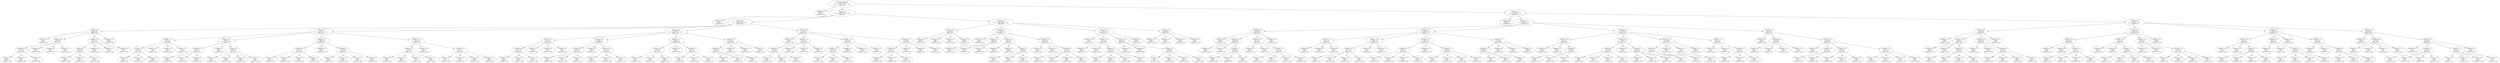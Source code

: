 digraph voting {
decisionDecisionNode501ba94d[label="Attribute: null=Infinity
Count: 1555
0.0:1084   3.0:59   2.0:65   1.0:347   
Expand On: 5"];decisionDecisionNode501ba94d -> decisionDecisionNode48082751;
decisionDecisionNode48082751[label="Attribute: 5=0.0
Count: 511
0.0:511   
Expand On: null"];decisionDecisionNode501ba94d -> decisionDecisionNodef4d5bc9;
decisionDecisionNodef4d5bc9[label="Attribute: 5=2.0
Count: 530
0.0:258   3.0:59   2.0:27   1.0:186   
Expand On: 3"];decisionDecisionNodef4d5bc9 -> decisionDecisionNode1fc4f0f8;
decisionDecisionNode1fc4f0f8[label="Attribute: 3=0.0
Count: 177
0.0:177   
Expand On: null"];decisionDecisionNodef4d5bc9 -> decisionDecisionNode3aa83a13;
decisionDecisionNode3aa83a13[label="Attribute: 3=2.0
Count: 181
0.0:47   3.0:33   2.0:10   1.0:91   
Expand On: 0"];decisionDecisionNode3aa83a13 -> decisionDecisionNode7a7cd37a;
decisionDecisionNode7a7cd37a[label="Attribute: 0=0.0
Count: 46
0.0:25   1.0:21   
Expand On: 1"];decisionDecisionNode7a7cd37a -> decisionDecisionNode19202d69;
decisionDecisionNode19202d69[label="Attribute: 1=0.0
Count: 12
0.0:12   
Expand On: null"];decisionDecisionNode7a7cd37a -> decisionDecisionNodef855562;
decisionDecisionNodef855562[label="Attribute: 1=3.0
Count: 12
0.0:1   1.0:11   
Expand On: 2"];decisionDecisionNodef855562 -> decisionDecisionNode7aa89ce3;
decisionDecisionNode7aa89ce3[label="Attribute: 2=0.0
Count: 3
0.0:1   1.0:2   
Expand On: 4"];decisionDecisionNode7aa89ce3 -> decisionDecisionNode53d439fe;
decisionDecisionNode53d439fe[label="Attribute: 4=0.0
Count: 1
0.0:1   
Expand On: null"];decisionDecisionNode7aa89ce3 -> decisionDecisionNode122b7db1;
decisionDecisionNode122b7db1[label="Attribute: 4=2.0
Count: 1
1.0:1   
Expand On: null"];decisionDecisionNode7aa89ce3 -> decisionDecisionNode6548f8c8;
decisionDecisionNode6548f8c8[label="Attribute: 4=1.0
Count: 1
1.0:1   
Expand On: null"];decisionDecisionNodef855562 -> decisionDecisionNode19c5466b;
decisionDecisionNode19c5466b[label="Attribute: 2=3.0
Count: 3
1.0:3   
Expand On: null"];decisionDecisionNodef855562 -> decisionDecisionNode66922804;
decisionDecisionNode66922804[label="Attribute: 2=2.0
Count: 3
1.0:3   
Expand On: null"];decisionDecisionNodef855562 -> decisionDecisionNode5815338;
decisionDecisionNode5815338[label="Attribute: 2=1.0
Count: 3
1.0:3   
Expand On: null"];decisionDecisionNode7a7cd37a -> decisionDecisionNode6d7e845a;
decisionDecisionNode6d7e845a[label="Attribute: 1=2.0
Count: 11
0.0:1   1.0:10   
Expand On: 2"];decisionDecisionNode6d7e845a -> decisionDecisionNoded2368df;
decisionDecisionNoded2368df[label="Attribute: 2=0.0
Count: 3
0.0:1   1.0:2   
Expand On: 4"];decisionDecisionNoded2368df -> decisionDecisionNodefba0f36;
decisionDecisionNodefba0f36[label="Attribute: 4=0.0
Count: 1
0.0:1   
Expand On: null"];decisionDecisionNoded2368df -> decisionDecisionNode3caa4b;
decisionDecisionNode3caa4b[label="Attribute: 4=2.0
Count: 1
1.0:1   
Expand On: null"];decisionDecisionNoded2368df -> decisionDecisionNodeed0220c;
decisionDecisionNodeed0220c[label="Attribute: 4=1.0
Count: 1
1.0:1   
Expand On: null"];decisionDecisionNode6d7e845a -> decisionDecisionNode26b496d;
decisionDecisionNode26b496d[label="Attribute: 2=3.0
Count: 3
1.0:3   
Expand On: null"];decisionDecisionNode6d7e845a -> decisionDecisionNode51a19458;
decisionDecisionNode51a19458[label="Attribute: 2=2.0
Count: 3
1.0:3   
Expand On: null"];decisionDecisionNode6d7e845a -> decisionDecisionNode47124746;
decisionDecisionNode47124746[label="Attribute: 2=1.0
Count: 2
1.0:2   
Expand On: null"];decisionDecisionNode7a7cd37a -> decisionDecisionNode105691e;
decisionDecisionNode105691e[label="Attribute: 1=1.0
Count: 11
0.0:11   
Expand On: null"];decisionDecisionNode3aa83a13 -> decisionDecisionNodea383118;
decisionDecisionNodea383118[label="Attribute: 0=3.0
Count: 47
0.0:4   3.0:21   2.0:7   1.0:15   
Expand On: 1"];decisionDecisionNodea383118 -> decisionDecisionNode6f1f23e5;
decisionDecisionNode6f1f23e5[label="Attribute: 1=0.0
Count: 12
0.0:1   1.0:11   
Expand On: 2"];decisionDecisionNode6f1f23e5 -> decisionDecisionNode656dc861;
decisionDecisionNode656dc861[label="Attribute: 2=0.0
Count: 3
0.0:1   1.0:2   
Expand On: 4"];decisionDecisionNode656dc861 -> decisionDecisionNodea7e8c4d;
decisionDecisionNodea7e8c4d[label="Attribute: 4=0.0
Count: 1
0.0:1   
Expand On: null"];decisionDecisionNode656dc861 -> decisionDecisionNode7a2d189c;
decisionDecisionNode7a2d189c[label="Attribute: 4=2.0
Count: 1
1.0:1   
Expand On: null"];decisionDecisionNode656dc861 -> decisionDecisionNode26aae86e;
decisionDecisionNode26aae86e[label="Attribute: 4=1.0
Count: 1
1.0:1   
Expand On: null"];decisionDecisionNode6f1f23e5 -> decisionDecisionNode1e81a197;
decisionDecisionNode1e81a197[label="Attribute: 2=3.0
Count: 3
1.0:3   
Expand On: null"];decisionDecisionNode6f1f23e5 -> decisionDecisionNode5097d026;
decisionDecisionNode5097d026[label="Attribute: 2=2.0
Count: 3
1.0:3   
Expand On: null"];decisionDecisionNode6f1f23e5 -> decisionDecisionNode1ee29820;
decisionDecisionNode1ee29820[label="Attribute: 2=1.0
Count: 3
1.0:3   
Expand On: null"];decisionDecisionNodea383118 -> decisionDecisionNode2e716cb7;
decisionDecisionNode2e716cb7[label="Attribute: 1=3.0
Count: 11
0.0:1   3.0:7   2.0:3   
Expand On: 4"];decisionDecisionNode2e716cb7 -> decisionDecisionNode18987a33;
decisionDecisionNode18987a33[label="Attribute: 4=0.0
Count: 3
0.0:1   2.0:2   
Expand On: 2"];decisionDecisionNode18987a33 -> decisionDecisionNode427eb6e2;
decisionDecisionNode427eb6e2[label="Attribute: 2=0.0
Count: 1
0.0:1   
Expand On: null"];decisionDecisionNode18987a33 -> decisionDecisionNoded18d189;
decisionDecisionNoded18d189[label="Attribute: 2=2.0
Count: 1
2.0:1   
Expand On: null"];decisionDecisionNode18987a33 -> decisionDecisionNode58648016;
decisionDecisionNode58648016[label="Attribute: 2=1.0
Count: 1
2.0:1   
Expand On: null"];decisionDecisionNode2e716cb7 -> decisionDecisionNode2e1551b0;
decisionDecisionNode2e1551b0[label="Attribute: 4=2.0
Count: 4
3.0:4   
Expand On: null"];decisionDecisionNode2e716cb7 -> decisionDecisionNode79a61172;
decisionDecisionNode79a61172[label="Attribute: 4=1.0
Count: 4
3.0:3   2.0:1   
Expand On: 2"];decisionDecisionNode79a61172 -> decisionDecisionNode5c391c3;
decisionDecisionNode5c391c3[label="Attribute: 2=0.0
Count: 1
2.0:1   
Expand On: null"];decisionDecisionNode79a61172 -> decisionDecisionNode6a969c29;
decisionDecisionNode6a969c29[label="Attribute: 2=3.0
Count: 1
3.0:1   
Expand On: null"];decisionDecisionNode79a61172 -> decisionDecisionNode45e67e6a;
decisionDecisionNode45e67e6a[label="Attribute: 2=2.0
Count: 1
3.0:1   
Expand On: null"];decisionDecisionNode79a61172 -> decisionDecisionNode1f758500;
decisionDecisionNode1f758500[label="Attribute: 2=1.0
Count: 1
3.0:1   
Expand On: null"];decisionDecisionNodea383118 -> decisionDecisionNode5c6ed322;
decisionDecisionNode5c6ed322[label="Attribute: 1=2.0
Count: 12
0.0:1   3.0:7   2.0:4   
Expand On: 4"];decisionDecisionNode5c6ed322 -> decisionDecisionNode6fe78c96;
decisionDecisionNode6fe78c96[label="Attribute: 4=0.0
Count: 4
0.0:1   2.0:3   
Expand On: 2"];decisionDecisionNode6fe78c96 -> decisionDecisionNode4abf053f;
decisionDecisionNode4abf053f[label="Attribute: 2=0.0
Count: 1
0.0:1   
Expand On: null"];decisionDecisionNode6fe78c96 -> decisionDecisionNode42f1916f;
decisionDecisionNode42f1916f[label="Attribute: 2=3.0
Count: 1
2.0:1   
Expand On: null"];decisionDecisionNode6fe78c96 -> decisionDecisionNode18330bf;
decisionDecisionNode18330bf[label="Attribute: 2=2.0
Count: 1
2.0:1   
Expand On: null"];decisionDecisionNode6fe78c96 -> decisionDecisionNode4bf54c5f;
decisionDecisionNode4bf54c5f[label="Attribute: 2=1.0
Count: 1
2.0:1   
Expand On: null"];decisionDecisionNode5c6ed322 -> decisionDecisionNode556917ee;
decisionDecisionNode556917ee[label="Attribute: 4=2.0
Count: 4
3.0:4   
Expand On: null"];decisionDecisionNode5c6ed322 -> decisionDecisionNode66a23610;
decisionDecisionNode66a23610[label="Attribute: 4=1.0
Count: 4
3.0:3   2.0:1   
Expand On: 2"];decisionDecisionNode66a23610 -> decisionDecisionNode238b8914;
decisionDecisionNode238b8914[label="Attribute: 2=0.0
Count: 1
2.0:1   
Expand On: null"];decisionDecisionNode66a23610 -> decisionDecisionNode1dd49247;
decisionDecisionNode1dd49247[label="Attribute: 2=3.0
Count: 1
3.0:1   
Expand On: null"];decisionDecisionNode66a23610 -> decisionDecisionNode6ecf829d;
decisionDecisionNode6ecf829d[label="Attribute: 2=2.0
Count: 1
3.0:1   
Expand On: null"];decisionDecisionNode66a23610 -> decisionDecisionNode79884a40;
decisionDecisionNode79884a40[label="Attribute: 2=1.0
Count: 1
3.0:1   
Expand On: null"];decisionDecisionNodea383118 -> decisionDecisionNode62c2ee15;
decisionDecisionNode62c2ee15[label="Attribute: 1=1.0
Count: 12
0.0:1   3.0:7   1.0:4   
Expand On: 4"];decisionDecisionNode62c2ee15 -> decisionDecisionNode6b9cd75a;
decisionDecisionNode6b9cd75a[label="Attribute: 4=0.0
Count: 4
0.0:1   1.0:3   
Expand On: 2"];decisionDecisionNode6b9cd75a -> decisionDecisionNode5fe8ce8;
decisionDecisionNode5fe8ce8[label="Attribute: 2=0.0
Count: 1
0.0:1   
Expand On: null"];decisionDecisionNode6b9cd75a -> decisionDecisionNodead4d66b;
decisionDecisionNodead4d66b[label="Attribute: 2=3.0
Count: 1
1.0:1   
Expand On: null"];decisionDecisionNode6b9cd75a -> decisionDecisionNode1b49105b;
decisionDecisionNode1b49105b[label="Attribute: 2=2.0
Count: 1
1.0:1   
Expand On: null"];decisionDecisionNode6b9cd75a -> decisionDecisionNode59d0d45b;
decisionDecisionNode59d0d45b[label="Attribute: 2=1.0
Count: 1
1.0:1   
Expand On: null"];decisionDecisionNode62c2ee15 -> decisionDecisionNode1d25d06e;
decisionDecisionNode1d25d06e[label="Attribute: 4=2.0
Count: 4
3.0:4   
Expand On: null"];decisionDecisionNode62c2ee15 -> decisionDecisionNode1d96f4b5;
decisionDecisionNode1d96f4b5[label="Attribute: 4=1.0
Count: 4
3.0:3   1.0:1   
Expand On: 2"];decisionDecisionNode1d96f4b5 -> decisionDecisionNode219ba640;
decisionDecisionNode219ba640[label="Attribute: 2=0.0
Count: 1
1.0:1   
Expand On: null"];decisionDecisionNode1d96f4b5 -> decisionDecisionNode71bfc4fc;
decisionDecisionNode71bfc4fc[label="Attribute: 2=3.0
Count: 1
3.0:1   
Expand On: null"];decisionDecisionNode1d96f4b5 -> decisionDecisionNode651db6bb;
decisionDecisionNode651db6bb[label="Attribute: 2=2.0
Count: 1
3.0:1   
Expand On: null"];decisionDecisionNode1d96f4b5 -> decisionDecisionNode1c7e2da;
decisionDecisionNode1c7e2da[label="Attribute: 2=1.0
Count: 1
3.0:1   
Expand On: null"];decisionDecisionNode3aa83a13 -> decisionDecisionNode69fe571f;
decisionDecisionNode69fe571f[label="Attribute: 0=2.0
Count: 43
0.0:4   3.0:12   2.0:3   1.0:24   
Expand On: 1"];decisionDecisionNode69fe571f -> decisionDecisionNode3909ea96;
decisionDecisionNode3909ea96[label="Attribute: 1=0.0
Count: 11
0.0:1   1.0:10   
Expand On: 2"];decisionDecisionNode3909ea96 -> decisionDecisionNode3a083b1b;
decisionDecisionNode3a083b1b[label="Attribute: 2=0.0
Count: 3
0.0:1   1.0:2   
Expand On: 4"];decisionDecisionNode3a083b1b -> decisionDecisionNode72608760;
decisionDecisionNode72608760[label="Attribute: 4=0.0
Count: 1
0.0:1   
Expand On: null"];decisionDecisionNode3a083b1b -> decisionDecisionNode1f57ea4a;
decisionDecisionNode1f57ea4a[label="Attribute: 4=2.0
Count: 1
1.0:1   
Expand On: null"];decisionDecisionNode3a083b1b -> decisionDecisionNode44d6b059;
decisionDecisionNode44d6b059[label="Attribute: 4=1.0
Count: 1
1.0:1   
Expand On: null"];decisionDecisionNode3909ea96 -> decisionDecisionNode6ad3c65d;
decisionDecisionNode6ad3c65d[label="Attribute: 2=3.0
Count: 3
1.0:3   
Expand On: null"];decisionDecisionNode3909ea96 -> decisionDecisionNode75843a75;
decisionDecisionNode75843a75[label="Attribute: 2=2.0
Count: 2
1.0:2   
Expand On: null"];decisionDecisionNode3909ea96 -> decisionDecisionNode3c1a1399;
decisionDecisionNode3c1a1399[label="Attribute: 2=1.0
Count: 3
1.0:3   
Expand On: null"];decisionDecisionNode69fe571f -> decisionDecisionNode53fcc0a2;
decisionDecisionNode53fcc0a2[label="Attribute: 1=3.0
Count: 10
0.0:1   3.0:6   2.0:3   
Expand On: 4"];decisionDecisionNode53fcc0a2 -> decisionDecisionNode76caf6c1;
decisionDecisionNode76caf6c1[label="Attribute: 4=0.0
Count: 3
0.0:1   2.0:2   
Expand On: 2"];decisionDecisionNode76caf6c1 -> decisionDecisionNode70e35d5;
decisionDecisionNode70e35d5[label="Attribute: 2=0.0
Count: 1
0.0:1   
Expand On: null"];decisionDecisionNode76caf6c1 -> decisionDecisionNode35f03691;
decisionDecisionNode35f03691[label="Attribute: 2=3.0
Count: 1
2.0:1   
Expand On: null"];decisionDecisionNode76caf6c1 -> decisionDecisionNode2d8e8541;
decisionDecisionNode2d8e8541[label="Attribute: 2=1.0
Count: 1
2.0:1   
Expand On: null"];decisionDecisionNode53fcc0a2 -> decisionDecisionNode67ce85c4;
decisionDecisionNode67ce85c4[label="Attribute: 4=2.0
Count: 4
3.0:4   
Expand On: null"];decisionDecisionNode53fcc0a2 -> decisionDecisionNode27b03c1a;
decisionDecisionNode27b03c1a[label="Attribute: 4=1.0
Count: 3
3.0:2   2.0:1   
Expand On: 2"];decisionDecisionNode27b03c1a -> decisionDecisionNode2339e351;
decisionDecisionNode2339e351[label="Attribute: 2=0.0
Count: 1
2.0:1   
Expand On: null"];decisionDecisionNode27b03c1a -> decisionDecisionNode2d7aece8;
decisionDecisionNode2d7aece8[label="Attribute: 2=3.0
Count: 1
3.0:1   
Expand On: null"];decisionDecisionNode27b03c1a -> decisionDecisionNode61578aab;
decisionDecisionNode61578aab[label="Attribute: 2=2.0
Count: 1
3.0:1   
Expand On: null"];decisionDecisionNode69fe571f -> decisionDecisionNode3a51127a;
decisionDecisionNode3a51127a[label="Attribute: 1=2.0
Count: 10
0.0:1   3.0:6   1.0:3   
Expand On: 4"];decisionDecisionNode3a51127a -> decisionDecisionNode2094257f;
decisionDecisionNode2094257f[label="Attribute: 4=0.0
Count: 3
0.0:1   1.0:2   
Expand On: 2"];decisionDecisionNode2094257f -> decisionDecisionNode5e29c58e;
decisionDecisionNode5e29c58e[label="Attribute: 2=0.0
Count: 1
0.0:1   
Expand On: null"];decisionDecisionNode2094257f -> decisionDecisionNode8691dee;
decisionDecisionNode8691dee[label="Attribute: 2=3.0
Count: 1
1.0:1   
Expand On: null"];decisionDecisionNode2094257f -> decisionDecisionNode2d2bf892;
decisionDecisionNode2d2bf892[label="Attribute: 2=2.0
Count: 1
1.0:1   
Expand On: null"];decisionDecisionNode3a51127a -> decisionDecisionNode21cc5069;
decisionDecisionNode21cc5069[label="Attribute: 4=2.0
Count: 4
3.0:4   
Expand On: null"];decisionDecisionNode3a51127a -> decisionDecisionNode6cb32ed4;
decisionDecisionNode6cb32ed4[label="Attribute: 4=1.0
Count: 3
3.0:2   1.0:1   
Expand On: 2"];decisionDecisionNode6cb32ed4 -> decisionDecisionNode67c7980c;
decisionDecisionNode67c7980c[label="Attribute: 2=0.0
Count: 1
1.0:1   
Expand On: null"];decisionDecisionNode6cb32ed4 -> decisionDecisionNode60cf710e;
decisionDecisionNode60cf710e[label="Attribute: 2=2.0
Count: 1
3.0:1   
Expand On: null"];decisionDecisionNode6cb32ed4 -> decisionDecisionNode53077fc9;
decisionDecisionNode53077fc9[label="Attribute: 2=1.0
Count: 1
3.0:1   
Expand On: null"];decisionDecisionNode69fe571f -> decisionDecisionNode11568fb5;
decisionDecisionNode11568fb5[label="Attribute: 1=1.0
Count: 12
0.0:1   1.0:11   
Expand On: 2"];decisionDecisionNode11568fb5 -> decisionDecisionNode49f4bcf7;
decisionDecisionNode49f4bcf7[label="Attribute: 2=0.0
Count: 3
0.0:1   1.0:2   
Expand On: 4"];decisionDecisionNode49f4bcf7 -> decisionDecisionNode62a2220f;
decisionDecisionNode62a2220f[label="Attribute: 4=0.0
Count: 1
0.0:1   
Expand On: null"];decisionDecisionNode49f4bcf7 -> decisionDecisionNode26a3960;
decisionDecisionNode26a3960[label="Attribute: 4=2.0
Count: 1
1.0:1   
Expand On: null"];decisionDecisionNode49f4bcf7 -> decisionDecisionNodebdccedd;
decisionDecisionNodebdccedd[label="Attribute: 4=1.0
Count: 1
1.0:1   
Expand On: null"];decisionDecisionNode11568fb5 -> decisionDecisionNode4d911540;
decisionDecisionNode4d911540[label="Attribute: 2=3.0
Count: 3
1.0:3   
Expand On: null"];decisionDecisionNode11568fb5 -> decisionDecisionNode700a4488;
decisionDecisionNode700a4488[label="Attribute: 2=2.0
Count: 3
1.0:3   
Expand On: null"];decisionDecisionNode11568fb5 -> decisionDecisionNode3219762f;
decisionDecisionNode3219762f[label="Attribute: 2=1.0
Count: 3
1.0:3   
Expand On: null"];decisionDecisionNode3aa83a13 -> decisionDecisionNode259e215b;
decisionDecisionNode259e215b[label="Attribute: 0=1.0
Count: 45
0.0:14   1.0:31   
Expand On: 1"];decisionDecisionNode259e215b -> decisionDecisionNode309ff0a8;
decisionDecisionNode309ff0a8[label="Attribute: 1=0.0
Count: 11
0.0:11   
Expand On: null"];decisionDecisionNode259e215b -> decisionDecisionNode5470be88;
decisionDecisionNode5470be88[label="Attribute: 1=3.0
Count: 11
0.0:1   1.0:10   
Expand On: 2"];decisionDecisionNode5470be88 -> decisionDecisionNode35ecfe07;
decisionDecisionNode35ecfe07[label="Attribute: 2=0.0
Count: 3
0.0:1   1.0:2   
Expand On: 4"];decisionDecisionNode35ecfe07 -> decisionDecisionNode5a199939;
decisionDecisionNode5a199939[label="Attribute: 4=0.0
Count: 1
0.0:1   
Expand On: null"];decisionDecisionNode35ecfe07 -> decisionDecisionNode469a9b65;
decisionDecisionNode469a9b65[label="Attribute: 4=2.0
Count: 1
1.0:1   
Expand On: null"];decisionDecisionNode35ecfe07 -> decisionDecisionNode50502819;
decisionDecisionNode50502819[label="Attribute: 4=1.0
Count: 1
1.0:1   
Expand On: null"];decisionDecisionNode5470be88 -> decisionDecisionNode3e78aa80;
decisionDecisionNode3e78aa80[label="Attribute: 2=3.0
Count: 3
1.0:3   
Expand On: null"];decisionDecisionNode5470be88 -> decisionDecisionNode6401d98a;
decisionDecisionNode6401d98a[label="Attribute: 2=2.0
Count: 2
1.0:2   
Expand On: null"];decisionDecisionNode5470be88 -> decisionDecisionNode35712651;
decisionDecisionNode35712651[label="Attribute: 2=1.0
Count: 3
1.0:3   
Expand On: null"];decisionDecisionNode259e215b -> decisionDecisionNode178aab40;
decisionDecisionNode178aab40[label="Attribute: 1=2.0
Count: 11
0.0:1   1.0:10   
Expand On: 2"];decisionDecisionNode178aab40 -> decisionDecisionNode10f102d3;
decisionDecisionNode10f102d3[label="Attribute: 2=0.0
Count: 3
0.0:1   1.0:2   
Expand On: 4"];decisionDecisionNode10f102d3 -> decisionDecisionNode3ef07355;
decisionDecisionNode3ef07355[label="Attribute: 4=0.0
Count: 1
0.0:1   
Expand On: null"];decisionDecisionNode10f102d3 -> decisionDecisionNode1c23f1bb;
decisionDecisionNode1c23f1bb[label="Attribute: 4=2.0
Count: 1
1.0:1   
Expand On: null"];decisionDecisionNode10f102d3 -> decisionDecisionNode7bd33a6b;
decisionDecisionNode7bd33a6b[label="Attribute: 4=1.0
Count: 1
1.0:1   
Expand On: null"];decisionDecisionNode178aab40 -> decisionDecisionNode68a0864f;
decisionDecisionNode68a0864f[label="Attribute: 2=3.0
Count: 3
1.0:3   
Expand On: null"];decisionDecisionNode178aab40 -> decisionDecisionNode2d1e233;
decisionDecisionNode2d1e233[label="Attribute: 2=2.0
Count: 3
1.0:3   
Expand On: null"];decisionDecisionNode178aab40 -> decisionDecisionNode215983b7;
decisionDecisionNode215983b7[label="Attribute: 2=1.0
Count: 2
1.0:2   
Expand On: null"];decisionDecisionNode259e215b -> decisionDecisionNode7bd6747b;
decisionDecisionNode7bd6747b[label="Attribute: 1=1.0
Count: 12
0.0:1   1.0:11   
Expand On: 2"];decisionDecisionNode7bd6747b -> decisionDecisionNode3c7976c1;
decisionDecisionNode3c7976c1[label="Attribute: 2=0.0
Count: 3
0.0:1   1.0:2   
Expand On: 4"];decisionDecisionNode3c7976c1 -> decisionDecisionNode4a6397eb;
decisionDecisionNode4a6397eb[label="Attribute: 4=0.0
Count: 1
0.0:1   
Expand On: null"];decisionDecisionNode3c7976c1 -> decisionDecisionNode508aeb74;
decisionDecisionNode508aeb74[label="Attribute: 4=2.0
Count: 1
1.0:1   
Expand On: null"];decisionDecisionNode3c7976c1 -> decisionDecisionNode506835fb;
decisionDecisionNode506835fb[label="Attribute: 4=1.0
Count: 1
1.0:1   
Expand On: null"];decisionDecisionNode7bd6747b -> decisionDecisionNode69b01afa;
decisionDecisionNode69b01afa[label="Attribute: 2=3.0
Count: 3
1.0:3   
Expand On: null"];decisionDecisionNode7bd6747b -> decisionDecisionNode28bb494b;
decisionDecisionNode28bb494b[label="Attribute: 2=2.0
Count: 3
1.0:3   
Expand On: null"];decisionDecisionNode7bd6747b -> decisionDecisionNode1fc8efd1;
decisionDecisionNode1fc8efd1[label="Attribute: 2=1.0
Count: 3
1.0:3   
Expand On: null"];decisionDecisionNodef4d5bc9 -> decisionDecisionNode40f892a4;
decisionDecisionNode40f892a4[label="Attribute: 3=1.0
Count: 172
0.0:34   3.0:26   2.0:17   1.0:95   
Expand On: 0"];decisionDecisionNode40f892a4 -> decisionDecisionNode7f636e4e;
decisionDecisionNode7f636e4e[label="Attribute: 0=0.0
Count: 44
0.0:24   1.0:20   
Expand On: 1"];decisionDecisionNode7f636e4e -> decisionDecisionNode58df0438;
decisionDecisionNode58df0438[label="Attribute: 1=0.0
Count: 12
0.0:12   
Expand On: null"];decisionDecisionNode7f636e4e -> decisionDecisionNode198e261d;
decisionDecisionNode198e261d[label="Attribute: 1=3.0
Count: 9
1.0:9   
Expand On: null"];decisionDecisionNode7f636e4e -> decisionDecisionNode43684706;
decisionDecisionNode43684706[label="Attribute: 1=2.0
Count: 11
1.0:11   
Expand On: null"];decisionDecisionNode7f636e4e -> decisionDecisionNode730efd7c;
decisionDecisionNode730efd7c[label="Attribute: 1=1.0
Count: 12
0.0:12   
Expand On: null"];decisionDecisionNode40f892a4 -> decisionDecisionNode5d2412e7;
decisionDecisionNode5d2412e7[label="Attribute: 0=3.0
Count: 42
3.0:14   2.0:11   1.0:17   
Expand On: 1"];decisionDecisionNode5d2412e7 -> decisionDecisionNode6b552b76;
decisionDecisionNode6b552b76[label="Attribute: 1=0.0
Count: 12
1.0:12   
Expand On: null"];decisionDecisionNode5d2412e7 -> decisionDecisionNode24988707;
decisionDecisionNode24988707[label="Attribute: 1=3.0
Count: 10
3.0:4   2.0:6   
Expand On: 4"];decisionDecisionNode24988707 -> decisionDecisionNode19c8ef56;
decisionDecisionNode19c8ef56[label="Attribute: 4=0.0
Count: 4
2.0:4   
Expand On: null"];decisionDecisionNode24988707 -> decisionDecisionNode56d90453;
decisionDecisionNode56d90453[label="Attribute: 4=2.0
Count: 4
3.0:4   
Expand On: null"];decisionDecisionNode24988707 -> decisionDecisionNode41ab11b0;
decisionDecisionNode41ab11b0[label="Attribute: 4=1.0
Count: 2
2.0:2   
Expand On: null"];decisionDecisionNode5d2412e7 -> decisionDecisionNode46165b7e;
decisionDecisionNode46165b7e[label="Attribute: 1=2.0
Count: 10
3.0:5   2.0:5   
Expand On: 4"];decisionDecisionNode46165b7e -> decisionDecisionNode65d0d124;
decisionDecisionNode65d0d124[label="Attribute: 4=0.0
Count: 3
2.0:3   
Expand On: null"];decisionDecisionNode46165b7e -> decisionDecisionNode7052c6b4;
decisionDecisionNode7052c6b4[label="Attribute: 4=2.0
Count: 4
3.0:4   
Expand On: null"];decisionDecisionNode46165b7e -> decisionDecisionNode4a738d08;
decisionDecisionNode4a738d08[label="Attribute: 4=1.0
Count: 3
3.0:1   2.0:2   
Expand On: 2"];decisionDecisionNode4a738d08 -> decisionDecisionNode68302e67;
decisionDecisionNode68302e67[label="Attribute: 2=0.0
Count: 1
2.0:1   
Expand On: null"];decisionDecisionNode4a738d08 -> decisionDecisionNode3336a1a1;
decisionDecisionNode3336a1a1[label="Attribute: 2=3.0
Count: 1
3.0:1   
Expand On: null"];decisionDecisionNode4a738d08 -> decisionDecisionNode47ad6b4b;
decisionDecisionNode47ad6b4b[label="Attribute: 2=1.0
Count: 1
2.0:1   
Expand On: null"];decisionDecisionNode5d2412e7 -> decisionDecisionNode4a5f2db0;
decisionDecisionNode4a5f2db0[label="Attribute: 1=1.0
Count: 10
3.0:5   1.0:5   
Expand On: 4"];decisionDecisionNode4a5f2db0 -> decisionDecisionNode2eb0a3f5;
decisionDecisionNode2eb0a3f5[label="Attribute: 4=0.0
Count: 3
1.0:3   
Expand On: null"];decisionDecisionNode4a5f2db0 -> decisionDecisionNode4edc41c5;
decisionDecisionNode4edc41c5[label="Attribute: 4=2.0
Count: 3
3.0:3   
Expand On: null"];decisionDecisionNode4a5f2db0 -> decisionDecisionNode5e6214f5;
decisionDecisionNode5e6214f5[label="Attribute: 4=1.0
Count: 4
3.0:2   1.0:2   
Expand On: 2"];decisionDecisionNode5e6214f5 -> decisionDecisionNode794e113b;
decisionDecisionNode794e113b[label="Attribute: 2=0.0
Count: 1
1.0:1   
Expand On: null"];decisionDecisionNode5e6214f5 -> decisionDecisionNode744d76b4;
decisionDecisionNode744d76b4[label="Attribute: 2=3.0
Count: 1
3.0:1   
Expand On: null"];decisionDecisionNode5e6214f5 -> decisionDecisionNode9ac5f13;
decisionDecisionNode9ac5f13[label="Attribute: 2=2.0
Count: 1
3.0:1   
Expand On: null"];decisionDecisionNode5e6214f5 -> decisionDecisionNode1395dd5b;
decisionDecisionNode1395dd5b[label="Attribute: 2=1.0
Count: 1
1.0:1   
Expand On: null"];decisionDecisionNode40f892a4 -> decisionDecisionNode53f78b68;
decisionDecisionNode53f78b68[label="Attribute: 0=2.0
Count: 44
3.0:12   2.0:6   1.0:26   
Expand On: 1"];decisionDecisionNode53f78b68 -> decisionDecisionNode20e183e9;
decisionDecisionNode20e183e9[label="Attribute: 1=0.0
Count: 9
1.0:9   
Expand On: null"];decisionDecisionNode53f78b68 -> decisionDecisionNode359b46dc;
decisionDecisionNode359b46dc[label="Attribute: 1=3.0
Count: 12
3.0:6   2.0:6   
Expand On: 4"];decisionDecisionNode359b46dc -> decisionDecisionNode65493102;
decisionDecisionNode65493102[label="Attribute: 4=0.0
Count: 4
2.0:4   
Expand On: null"];decisionDecisionNode359b46dc -> decisionDecisionNode2830ae41;
decisionDecisionNode2830ae41[label="Attribute: 4=2.0
Count: 4
3.0:4   
Expand On: null"];decisionDecisionNode359b46dc -> decisionDecisionNode14004204;
decisionDecisionNode14004204[label="Attribute: 4=1.0
Count: 4
3.0:2   2.0:2   
Expand On: 2"];decisionDecisionNode14004204 -> decisionDecisionNode1cee1ede;
decisionDecisionNode1cee1ede[label="Attribute: 2=0.0
Count: 1
2.0:1   
Expand On: null"];decisionDecisionNode14004204 -> decisionDecisionNode552c8fa8;
decisionDecisionNode552c8fa8[label="Attribute: 2=3.0
Count: 1
3.0:1   
Expand On: null"];decisionDecisionNode14004204 -> decisionDecisionNode608b8a47;
decisionDecisionNode608b8a47[label="Attribute: 2=2.0
Count: 1
3.0:1   
Expand On: null"];decisionDecisionNode14004204 -> decisionDecisionNode69236cd5;
decisionDecisionNode69236cd5[label="Attribute: 2=1.0
Count: 1
2.0:1   
Expand On: null"];decisionDecisionNode53f78b68 -> decisionDecisionNode14be49e0;
decisionDecisionNode14be49e0[label="Attribute: 1=2.0
Count: 12
3.0:6   1.0:6   
Expand On: 4"];decisionDecisionNode14be49e0 -> decisionDecisionNode58e41bc3;
decisionDecisionNode58e41bc3[label="Attribute: 4=0.0
Count: 4
1.0:4   
Expand On: null"];decisionDecisionNode14be49e0 -> decisionDecisionNode67dacccc;
decisionDecisionNode67dacccc[label="Attribute: 4=2.0
Count: 4
3.0:4   
Expand On: null"];decisionDecisionNode14be49e0 -> decisionDecisionNode4dbb9a58;
decisionDecisionNode4dbb9a58[label="Attribute: 4=1.0
Count: 4
3.0:2   1.0:2   
Expand On: 2"];decisionDecisionNode4dbb9a58 -> decisionDecisionNode57922f46;
decisionDecisionNode57922f46[label="Attribute: 2=0.0
Count: 1
1.0:1   
Expand On: null"];decisionDecisionNode4dbb9a58 -> decisionDecisionNode3e5dc994;
decisionDecisionNode3e5dc994[label="Attribute: 2=3.0
Count: 1
3.0:1   
Expand On: null"];decisionDecisionNode4dbb9a58 -> decisionDecisionNode7f5d3388;
decisionDecisionNode7f5d3388[label="Attribute: 2=2.0
Count: 1
3.0:1   
Expand On: null"];decisionDecisionNode4dbb9a58 -> decisionDecisionNode3fe2670b;
decisionDecisionNode3fe2670b[label="Attribute: 2=1.0
Count: 1
1.0:1   
Expand On: null"];decisionDecisionNode53f78b68 -> decisionDecisionNode28db23f1;
decisionDecisionNode28db23f1[label="Attribute: 1=1.0
Count: 11
1.0:11   
Expand On: null"];decisionDecisionNode40f892a4 -> decisionDecisionNode4b14b82b;
decisionDecisionNode4b14b82b[label="Attribute: 0=1.0
Count: 42
0.0:10   1.0:32   
Expand On: 1"];decisionDecisionNode4b14b82b -> decisionDecisionNode3d47358f;
decisionDecisionNode3d47358f[label="Attribute: 1=0.0
Count: 10
0.0:10   
Expand On: null"];decisionDecisionNode4b14b82b -> decisionDecisionNodee0d5eb7;
decisionDecisionNodee0d5eb7[label="Attribute: 1=3.0
Count: 11
1.0:11   
Expand On: null"];decisionDecisionNode4b14b82b -> decisionDecisionNodefc54796;
decisionDecisionNodefc54796[label="Attribute: 1=2.0
Count: 10
1.0:10   
Expand On: null"];decisionDecisionNode4b14b82b -> decisionDecisionNode60ded0f0;
decisionDecisionNode60ded0f0[label="Attribute: 1=1.0
Count: 11
1.0:11   
Expand On: null"];decisionDecisionNode501ba94d -> decisionDecisionNode44676e3f;
decisionDecisionNode44676e3f[label="Attribute: 5=1.0
Count: 514
0.0:315   2.0:38   1.0:161   
Expand On: 3"];decisionDecisionNode44676e3f -> decisionDecisionNode62770d2e;
decisionDecisionNode62770d2e[label="Attribute: 3=0.0
Count: 168
0.0:168   
Expand On: null"];decisionDecisionNode44676e3f -> decisionDecisionNode76027982;
decisionDecisionNode76027982[label="Attribute: 3=2.0
Count: 175
0.0:76   2.0:20   1.0:79   
Expand On: 0"];decisionDecisionNode76027982 -> decisionDecisionNode1c778255;
decisionDecisionNode1c778255[label="Attribute: 0=0.0
Count: 45
0.0:32   1.0:13   
Expand On: 1"];decisionDecisionNode1c778255 -> decisionDecisionNode6a0da90c;
decisionDecisionNode6a0da90c[label="Attribute: 1=0.0
Count: 12
0.0:12   
Expand On: null"];decisionDecisionNode1c778255 -> decisionDecisionNode26d58939;
decisionDecisionNode26d58939[label="Attribute: 1=3.0
Count: 11
0.0:5   1.0:6   
Expand On: 4"];decisionDecisionNode26d58939 -> decisionDecisionNoded24111a;
decisionDecisionNoded24111a[label="Attribute: 4=0.0
Count: 4
0.0:4   
Expand On: null"];decisionDecisionNode26d58939 -> decisionDecisionNode3adec8b3;
decisionDecisionNode3adec8b3[label="Attribute: 4=2.0
Count: 4
1.0:4   
Expand On: null"];decisionDecisionNode26d58939 -> decisionDecisionNode784a7df6;
decisionDecisionNode784a7df6[label="Attribute: 4=1.0
Count: 3
0.0:1   1.0:2   
Expand On: 2"];decisionDecisionNode784a7df6 -> decisionDecisionNode6293df2c;
decisionDecisionNode6293df2c[label="Attribute: 2=0.0
Count: 1
0.0:1   
Expand On: null"];decisionDecisionNode784a7df6 -> decisionDecisionNode5a20f443;
decisionDecisionNode5a20f443[label="Attribute: 2=2.0
Count: 1
1.0:1   
Expand On: null"];decisionDecisionNode784a7df6 -> decisionDecisionNode298488ef;
decisionDecisionNode298488ef[label="Attribute: 2=1.0
Count: 1
1.0:1   
Expand On: null"];decisionDecisionNode1c778255 -> decisionDecisionNode3c3a1834;
decisionDecisionNode3c3a1834[label="Attribute: 1=2.0
Count: 11
0.0:4   1.0:7   
Expand On: 4"];decisionDecisionNode3c3a1834 -> decisionDecisionNodea0b1cd0;
decisionDecisionNodea0b1cd0[label="Attribute: 4=0.0
Count: 3
0.0:3   
Expand On: null"];decisionDecisionNode3c3a1834 -> decisionDecisionNode5f90a0d6;
decisionDecisionNode5f90a0d6[label="Attribute: 4=2.0
Count: 4
1.0:4   
Expand On: null"];decisionDecisionNode3c3a1834 -> decisionDecisionNode102f729e;
decisionDecisionNode102f729e[label="Attribute: 4=1.0
Count: 4
0.0:1   1.0:3   
Expand On: 2"];decisionDecisionNode102f729e -> decisionDecisionNode1b0deb5f;
decisionDecisionNode1b0deb5f[label="Attribute: 2=0.0
Count: 1
0.0:1   
Expand On: null"];decisionDecisionNode102f729e -> decisionDecisionNode2ed7b7d9;
decisionDecisionNode2ed7b7d9[label="Attribute: 2=3.0
Count: 1
1.0:1   
Expand On: null"];decisionDecisionNode102f729e -> decisionDecisionNode54671f95;
decisionDecisionNode54671f95[label="Attribute: 2=2.0
Count: 1
1.0:1   
Expand On: null"];decisionDecisionNode102f729e -> decisionDecisionNode3e4a9a7d;
decisionDecisionNode3e4a9a7d[label="Attribute: 2=1.0
Count: 1
1.0:1   
Expand On: null"];decisionDecisionNode1c778255 -> decisionDecisionNode13e4a47e;
decisionDecisionNode13e4a47e[label="Attribute: 1=1.0
Count: 11
0.0:11   
Expand On: null"];decisionDecisionNode76027982 -> decisionDecisionNode7eb5666;
decisionDecisionNode7eb5666[label="Attribute: 0=3.0
Count: 45
0.0:7   2.0:13   1.0:25   
Expand On: 1"];decisionDecisionNode7eb5666 -> decisionDecisionNode6b754699;
decisionDecisionNode6b754699[label="Attribute: 1=0.0
Count: 11
0.0:4   1.0:7   
Expand On: 4"];decisionDecisionNode6b754699 -> decisionDecisionNode606e1dec;
decisionDecisionNode606e1dec[label="Attribute: 4=0.0
Count: 4
0.0:4   
Expand On: null"];decisionDecisionNode6b754699 -> decisionDecisionNode5d6ea269;
decisionDecisionNode5d6ea269[label="Attribute: 4=2.0
Count: 4
1.0:4   
Expand On: null"];decisionDecisionNode6b754699 -> decisionDecisionNodea68cb6b;
decisionDecisionNodea68cb6b[label="Attribute: 4=1.0
Count: 3
1.0:3   
Expand On: null"];decisionDecisionNode7eb5666 -> decisionDecisionNode6602e323;
decisionDecisionNode6602e323[label="Attribute: 1=3.0
Count: 10
0.0:1   2.0:6   1.0:3   
Expand On: 4"];decisionDecisionNode6602e323 -> decisionDecisionNode478e4327;
decisionDecisionNode478e4327[label="Attribute: 4=0.0
Count: 4
0.0:1   1.0:3   
Expand On: 2"];decisionDecisionNode478e4327 -> decisionDecisionNode4cdada24;
decisionDecisionNode4cdada24[label="Attribute: 2=0.0
Count: 1
0.0:1   
Expand On: null"];decisionDecisionNode478e4327 -> decisionDecisionNode342798e7;
decisionDecisionNode342798e7[label="Attribute: 2=3.0
Count: 1
1.0:1   
Expand On: null"];decisionDecisionNode478e4327 -> decisionDecisionNode13a78071;
decisionDecisionNode13a78071[label="Attribute: 2=2.0
Count: 1
1.0:1   
Expand On: null"];decisionDecisionNode478e4327 -> decisionDecisionNode59e184cb;
decisionDecisionNode59e184cb[label="Attribute: 2=1.0
Count: 1
1.0:1   
Expand On: null"];decisionDecisionNode6602e323 -> decisionDecisionNode64d55986;
decisionDecisionNode64d55986[label="Attribute: 4=2.0
Count: 3
2.0:3   
Expand On: null"];decisionDecisionNode6602e323 -> decisionDecisionNode72e8a021;
decisionDecisionNode72e8a021[label="Attribute: 4=1.0
Count: 3
2.0:3   
Expand On: null"];decisionDecisionNode7eb5666 -> decisionDecisionNode6691177;
decisionDecisionNode6691177[label="Attribute: 1=2.0
Count: 12
0.0:1   2.0:7   1.0:4   
Expand On: 4"];decisionDecisionNode6691177 -> decisionDecisionNode5bf99eea;
decisionDecisionNode5bf99eea[label="Attribute: 4=0.0
Count: 4
0.0:1   1.0:3   
Expand On: 2"];decisionDecisionNode5bf99eea -> decisionDecisionNode613043d2;
decisionDecisionNode613043d2[label="Attribute: 2=0.0
Count: 1
0.0:1   
Expand On: null"];decisionDecisionNode5bf99eea -> decisionDecisionNode27b4c1d7;
decisionDecisionNode27b4c1d7[label="Attribute: 2=3.0
Count: 1
1.0:1   
Expand On: null"];decisionDecisionNode5bf99eea -> decisionDecisionNode4c221e9e;
decisionDecisionNode4c221e9e[label="Attribute: 2=2.0
Count: 1
1.0:1   
Expand On: null"];decisionDecisionNode5bf99eea -> decisionDecisionNode54083e1e;
decisionDecisionNode54083e1e[label="Attribute: 2=1.0
Count: 1
1.0:1   
Expand On: null"];decisionDecisionNode6691177 -> decisionDecisionNode69264eab;
decisionDecisionNode69264eab[label="Attribute: 4=2.0
Count: 4
2.0:4   
Expand On: null"];decisionDecisionNode6691177 -> decisionDecisionNode51f6f27b;
decisionDecisionNode51f6f27b[label="Attribute: 4=1.0
Count: 4
2.0:3   1.0:1   
Expand On: 2"];decisionDecisionNode51f6f27b -> decisionDecisionNode2ba99347;
decisionDecisionNode2ba99347[label="Attribute: 2=0.0
Count: 1
1.0:1   
Expand On: null"];decisionDecisionNode51f6f27b -> decisionDecisionNodea0430b6;
decisionDecisionNodea0430b6[label="Attribute: 2=3.0
Count: 1
2.0:1   
Expand On: null"];decisionDecisionNode51f6f27b -> decisionDecisionNode191a01dd;
decisionDecisionNode191a01dd[label="Attribute: 2=2.0
Count: 1
2.0:1   
Expand On: null"];decisionDecisionNode51f6f27b -> decisionDecisionNode7a70610a;
decisionDecisionNode7a70610a[label="Attribute: 2=1.0
Count: 1
2.0:1   
Expand On: null"];decisionDecisionNode7eb5666 -> decisionDecisionNode67f31652;
decisionDecisionNode67f31652[label="Attribute: 1=1.0
Count: 12
0.0:1   1.0:11   
Expand On: 2"];decisionDecisionNode67f31652 -> decisionDecisionNode83e96cf;
decisionDecisionNode83e96cf[label="Attribute: 2=0.0
Count: 3
0.0:1   1.0:2   
Expand On: 4"];decisionDecisionNode83e96cf -> decisionDecisionNode451ef443;
decisionDecisionNode451ef443[label="Attribute: 4=0.0
Count: 1
0.0:1   
Expand On: null"];decisionDecisionNode83e96cf -> decisionDecisionNode73367e28;
decisionDecisionNode73367e28[label="Attribute: 4=2.0
Count: 1
1.0:1   
Expand On: null"];decisionDecisionNode83e96cf -> decisionDecisionNode7e94af2f;
decisionDecisionNode7e94af2f[label="Attribute: 4=1.0
Count: 1
1.0:1   
Expand On: null"];decisionDecisionNode67f31652 -> decisionDecisionNode53797795;
decisionDecisionNode53797795[label="Attribute: 2=3.0
Count: 3
1.0:3   
Expand On: null"];decisionDecisionNode67f31652 -> decisionDecisionNode4b9a0203;
decisionDecisionNode4b9a0203[label="Attribute: 2=2.0
Count: 3
1.0:3   
Expand On: null"];decisionDecisionNode67f31652 -> decisionDecisionNode6bfa39bb;
decisionDecisionNode6bfa39bb[label="Attribute: 2=1.0
Count: 3
1.0:3   
Expand On: null"];decisionDecisionNode76027982 -> decisionDecisionNode78e45b5e;
decisionDecisionNode78e45b5e[label="Attribute: 0=2.0
Count: 44
0.0:12   2.0:7   1.0:25   
Expand On: 1"];decisionDecisionNode78e45b5e -> decisionDecisionNode582ab653;
decisionDecisionNode582ab653[label="Attribute: 1=0.0
Count: 11
0.0:5   1.0:6   
Expand On: 4"];decisionDecisionNode582ab653 -> decisionDecisionNode5c28305d;
decisionDecisionNode5c28305d[label="Attribute: 4=0.0
Count: 4
0.0:4   
Expand On: null"];decisionDecisionNode582ab653 -> decisionDecisionNode527f58ef;
decisionDecisionNode527f58ef[label="Attribute: 4=2.0
Count: 4
1.0:4   
Expand On: null"];decisionDecisionNode582ab653 -> decisionDecisionNode26a7dd39;
decisionDecisionNode26a7dd39[label="Attribute: 4=1.0
Count: 3
0.0:1   1.0:2   
Expand On: 2"];decisionDecisionNode26a7dd39 -> decisionDecisionNode56acdd02;
decisionDecisionNode56acdd02[label="Attribute: 2=0.0
Count: 1
0.0:1   
Expand On: null"];decisionDecisionNode26a7dd39 -> decisionDecisionNode6ee1dac2;
decisionDecisionNode6ee1dac2[label="Attribute: 2=3.0
Count: 1
1.0:1   
Expand On: null"];decisionDecisionNode26a7dd39 -> decisionDecisionNode2de12f6d;
decisionDecisionNode2de12f6d[label="Attribute: 2=2.0
Count: 1
1.0:1   
Expand On: null"];decisionDecisionNode78e45b5e -> decisionDecisionNode1af0b4a3;
decisionDecisionNode1af0b4a3[label="Attribute: 1=3.0
Count: 12
0.0:1   2.0:7   1.0:4   
Expand On: 4"];decisionDecisionNode1af0b4a3 -> decisionDecisionNode30e34726;
decisionDecisionNode30e34726[label="Attribute: 4=0.0
Count: 4
0.0:1   1.0:3   
Expand On: 2"];decisionDecisionNode30e34726 -> decisionDecisionNode195428dd;
decisionDecisionNode195428dd[label="Attribute: 2=0.0
Count: 1
0.0:1   
Expand On: null"];decisionDecisionNode30e34726 -> decisionDecisionNode6446d228;
decisionDecisionNode6446d228[label="Attribute: 2=3.0
Count: 1
1.0:1   
Expand On: null"];decisionDecisionNode30e34726 -> decisionDecisionNode658f7386;
decisionDecisionNode658f7386[label="Attribute: 2=2.0
Count: 1
1.0:1   
Expand On: null"];decisionDecisionNode30e34726 -> decisionDecisionNode2ce99681;
decisionDecisionNode2ce99681[label="Attribute: 2=1.0
Count: 1
1.0:1   
Expand On: null"];decisionDecisionNode1af0b4a3 -> decisionDecisionNode1b980630;
decisionDecisionNode1b980630[label="Attribute: 4=2.0
Count: 4
2.0:4   
Expand On: null"];decisionDecisionNode1af0b4a3 -> decisionDecisionNode19be4777;
decisionDecisionNode19be4777[label="Attribute: 4=1.0
Count: 4
2.0:3   1.0:1   
Expand On: 2"];decisionDecisionNode19be4777 -> decisionDecisionNode1b45e2d5;
decisionDecisionNode1b45e2d5[label="Attribute: 2=0.0
Count: 1
1.0:1   
Expand On: null"];decisionDecisionNode19be4777 -> decisionDecisionNode92f1bf0;
decisionDecisionNode92f1bf0[label="Attribute: 2=3.0
Count: 1
2.0:1   
Expand On: null"];decisionDecisionNode19be4777 -> decisionDecisionNode73d32e45;
decisionDecisionNode73d32e45[label="Attribute: 2=2.0
Count: 1
2.0:1   
Expand On: null"];decisionDecisionNode19be4777 -> decisionDecisionNode2d82ef6b;
decisionDecisionNode2d82ef6b[label="Attribute: 2=1.0
Count: 1
2.0:1   
Expand On: null"];decisionDecisionNode78e45b5e -> decisionDecisionNode6f347124;
decisionDecisionNode6f347124[label="Attribute: 1=2.0
Count: 10
0.0:1   1.0:9   
Expand On: 2"];decisionDecisionNode6f347124 -> decisionDecisionNode5bf02b85;
decisionDecisionNode5bf02b85[label="Attribute: 2=0.0
Count: 2
0.0:1   1.0:1   
Expand On: 4"];decisionDecisionNode5bf02b85 -> decisionDecisionNode74b957ea;
decisionDecisionNode74b957ea[label="Attribute: 4=0.0
Count: 1
0.0:1   
Expand On: null"];decisionDecisionNode5bf02b85 -> decisionDecisionNode343aff84;
decisionDecisionNode343aff84[label="Attribute: 4=1.0
Count: 1
1.0:1   
Expand On: null"];decisionDecisionNode6f347124 -> decisionDecisionNoded5d4de6;
decisionDecisionNoded5d4de6[label="Attribute: 2=3.0
Count: 3
1.0:3   
Expand On: null"];decisionDecisionNode6f347124 -> decisionDecisionNode68a53de4;
decisionDecisionNode68a53de4[label="Attribute: 2=2.0
Count: 2
1.0:2   
Expand On: null"];decisionDecisionNode6f347124 -> decisionDecisionNode38827968;
decisionDecisionNode38827968[label="Attribute: 2=1.0
Count: 3
1.0:3   
Expand On: null"];decisionDecisionNode78e45b5e -> decisionDecisionNode7df0b7d3;
decisionDecisionNode7df0b7d3[label="Attribute: 1=1.0
Count: 11
0.0:5   1.0:6   
Expand On: 4"];decisionDecisionNode7df0b7d3 -> decisionDecisionNode46b4be3d;
decisionDecisionNode46b4be3d[label="Attribute: 4=0.0
Count: 4
0.0:4   
Expand On: null"];decisionDecisionNode7df0b7d3 -> decisionDecisionNode435bb0f;
decisionDecisionNode435bb0f[label="Attribute: 4=2.0
Count: 4
1.0:4   
Expand On: null"];decisionDecisionNode7df0b7d3 -> decisionDecisionNode638bd7f1;
decisionDecisionNode638bd7f1[label="Attribute: 4=1.0
Count: 3
0.0:1   1.0:2   
Expand On: 2"];decisionDecisionNode638bd7f1 -> decisionDecisionNode720e4245;
decisionDecisionNode720e4245[label="Attribute: 2=0.0
Count: 1
0.0:1   
Expand On: null"];decisionDecisionNode638bd7f1 -> decisionDecisionNode620fa83;
decisionDecisionNode620fa83[label="Attribute: 2=2.0
Count: 1
1.0:1   
Expand On: null"];decisionDecisionNode638bd7f1 -> decisionDecisionNode5f1eb199;
decisionDecisionNode5f1eb199[label="Attribute: 2=1.0
Count: 1
1.0:1   
Expand On: null"];decisionDecisionNode76027982 -> decisionDecisionNode581de498;
decisionDecisionNode581de498[label="Attribute: 0=1.0
Count: 41
0.0:25   1.0:16   
Expand On: 4"];decisionDecisionNode581de498 -> decisionDecisionNode128ae45a;
decisionDecisionNode128ae45a[label="Attribute: 4=0.0
Count: 14
0.0:14   
Expand On: null"];decisionDecisionNode581de498 -> decisionDecisionNode5c95da38;
decisionDecisionNode5c95da38[label="Attribute: 4=2.0
Count: 14
0.0:4   1.0:10   
Expand On: 1"];decisionDecisionNode5c95da38 -> decisionDecisionNode7229c204;
decisionDecisionNode7229c204[label="Attribute: 1=0.0
Count: 4
0.0:4   
Expand On: null"];decisionDecisionNode5c95da38 -> decisionDecisionNode1380cf2a;
decisionDecisionNode1380cf2a[label="Attribute: 1=3.0
Count: 3
1.0:3   
Expand On: null"];decisionDecisionNode5c95da38 -> decisionDecisionNode6da0d866;
decisionDecisionNode6da0d866[label="Attribute: 1=2.0
Count: 3
1.0:3   
Expand On: null"];decisionDecisionNode5c95da38 -> decisionDecisionNode5adf48c4;
decisionDecisionNode5adf48c4[label="Attribute: 1=1.0
Count: 4
1.0:4   
Expand On: null"];decisionDecisionNode581de498 -> decisionDecisionNode79226a77;
decisionDecisionNode79226a77[label="Attribute: 4=1.0
Count: 13
0.0:7   1.0:6   
Expand On: 2"];decisionDecisionNode79226a77 -> decisionDecisionNode427be8c2;
decisionDecisionNode427be8c2[label="Attribute: 2=0.0
Count: 4
0.0:4   
Expand On: null"];decisionDecisionNode79226a77 -> decisionDecisionNode54ee3aa7;
decisionDecisionNode54ee3aa7[label="Attribute: 2=3.0
Count: 2
0.0:1   1.0:1   
Expand On: 1"];decisionDecisionNode54ee3aa7 -> decisionDecisionNode644cd580;
decisionDecisionNode644cd580[label="Attribute: 1=0.0
Count: 1
0.0:1   
Expand On: null"];decisionDecisionNode54ee3aa7 -> decisionDecisionNode7054f9f1;
decisionDecisionNode7054f9f1[label="Attribute: 1=1.0
Count: 1
1.0:1   
Expand On: null"];decisionDecisionNode79226a77 -> decisionDecisionNode5ae576d4;
decisionDecisionNode5ae576d4[label="Attribute: 2=2.0
Count: 3
0.0:1   1.0:2   
Expand On: 1"];decisionDecisionNode5ae576d4 -> decisionDecisionNodeedc86eb;
decisionDecisionNodeedc86eb[label="Attribute: 1=0.0
Count: 1
0.0:1   
Expand On: null"];decisionDecisionNode5ae576d4 -> decisionDecisionNode301db5ec;
decisionDecisionNode301db5ec[label="Attribute: 1=3.0
Count: 1
1.0:1   
Expand On: null"];decisionDecisionNode5ae576d4 -> decisionDecisionNode6e92b1a1;
decisionDecisionNode6e92b1a1[label="Attribute: 1=2.0
Count: 1
1.0:1   
Expand On: null"];decisionDecisionNode79226a77 -> decisionDecisionNode60cbf9bd;
decisionDecisionNode60cbf9bd[label="Attribute: 2=1.0
Count: 4
0.0:1   1.0:3   
Expand On: 1"];decisionDecisionNode60cbf9bd -> decisionDecisionNode6f7918f0;
decisionDecisionNode6f7918f0[label="Attribute: 1=0.0
Count: 1
0.0:1   
Expand On: null"];decisionDecisionNode60cbf9bd -> decisionDecisionNode77546dbc;
decisionDecisionNode77546dbc[label="Attribute: 1=3.0
Count: 1
1.0:1   
Expand On: null"];decisionDecisionNode60cbf9bd -> decisionDecisionNode47f08ed8;
decisionDecisionNode47f08ed8[label="Attribute: 1=2.0
Count: 1
1.0:1   
Expand On: null"];decisionDecisionNode60cbf9bd -> decisionDecisionNode2322bce;
decisionDecisionNode2322bce[label="Attribute: 1=1.0
Count: 1
1.0:1   
Expand On: null"];decisionDecisionNode44676e3f -> decisionDecisionNode2bd9e282;
decisionDecisionNode2bd9e282[label="Attribute: 3=1.0
Count: 171
0.0:71   2.0:18   1.0:82   
Expand On: 0"];decisionDecisionNode2bd9e282 -> decisionDecisionNode6da5db4b;
decisionDecisionNode6da5db4b[label="Attribute: 0=0.0
Count: 39
0.0:29   1.0:10   
Expand On: 1"];decisionDecisionNode6da5db4b -> decisionDecisionNode23e0512a;
decisionDecisionNode23e0512a[label="Attribute: 1=0.0
Count: 9
0.0:9   
Expand On: null"];decisionDecisionNode6da5db4b -> decisionDecisionNode5bf0aecc;
decisionDecisionNode5bf0aecc[label="Attribute: 1=3.0
Count: 11
0.0:6   1.0:5   
Expand On: 4"];decisionDecisionNode5bf0aecc -> decisionDecisionNode1664023c;
decisionDecisionNode1664023c[label="Attribute: 4=0.0
Count: 4
0.0:4   
Expand On: null"];decisionDecisionNode5bf0aecc -> decisionDecisionNode7fcebc9f;
decisionDecisionNode7fcebc9f[label="Attribute: 4=2.0
Count: 3
1.0:3   
Expand On: null"];decisionDecisionNode5bf0aecc -> decisionDecisionNode5dc1ac46;
decisionDecisionNode5dc1ac46[label="Attribute: 4=1.0
Count: 4
0.0:2   1.0:2   
Expand On: 2"];decisionDecisionNode5dc1ac46 -> decisionDecisionNode561557c0;
decisionDecisionNode561557c0[label="Attribute: 2=0.0
Count: 1
0.0:1   
Expand On: null"];decisionDecisionNode5dc1ac46 -> decisionDecisionNode13342a67;
decisionDecisionNode13342a67[label="Attribute: 2=3.0
Count: 1
1.0:1   
Expand On: null"];decisionDecisionNode5dc1ac46 -> decisionDecisionNode45cbda0a;
decisionDecisionNode45cbda0a[label="Attribute: 2=2.0
Count: 1
1.0:1   
Expand On: null"];decisionDecisionNode5dc1ac46 -> decisionDecisionNode4a57ea52;
decisionDecisionNode4a57ea52[label="Attribute: 2=1.0
Count: 1
0.0:1   
Expand On: null"];decisionDecisionNode6da5db4b -> decisionDecisionNode51d8d39f;
decisionDecisionNode51d8d39f[label="Attribute: 1=2.0
Count: 10
0.0:5   1.0:5   
Expand On: 4"];decisionDecisionNode51d8d39f -> decisionDecisionNode722d95b3;
decisionDecisionNode722d95b3[label="Attribute: 4=0.0
Count: 3
0.0:3   
Expand On: null"];decisionDecisionNode51d8d39f -> decisionDecisionNodeebf5555;
decisionDecisionNodeebf5555[label="Attribute: 4=2.0
Count: 3
1.0:3   
Expand On: null"];decisionDecisionNode51d8d39f -> decisionDecisionNode337b4703;
decisionDecisionNode337b4703[label="Attribute: 4=1.0
Count: 4
0.0:2   1.0:2   
Expand On: 2"];decisionDecisionNode337b4703 -> decisionDecisionNode6273305c;
decisionDecisionNode6273305c[label="Attribute: 2=0.0
Count: 1
0.0:1   
Expand On: null"];decisionDecisionNode337b4703 -> decisionDecisionNode786c1a82;
decisionDecisionNode786c1a82[label="Attribute: 2=3.0
Count: 1
1.0:1   
Expand On: null"];decisionDecisionNode337b4703 -> decisionDecisionNode1408a92;
decisionDecisionNode1408a92[label="Attribute: 2=2.0
Count: 1
1.0:1   
Expand On: null"];decisionDecisionNode337b4703 -> decisionDecisionNode344977e2;
decisionDecisionNode344977e2[label="Attribute: 2=1.0
Count: 1
0.0:1   
Expand On: null"];decisionDecisionNode6da5db4b -> decisionDecisionNode435db13f;
decisionDecisionNode435db13f[label="Attribute: 1=1.0
Count: 9
0.0:9   
Expand On: null"];decisionDecisionNode2bd9e282 -> decisionDecisionNode3c1fc1a6;
decisionDecisionNode3c1fc1a6[label="Attribute: 0=3.0
Count: 46
0.0:6   2.0:12   1.0:28   
Expand On: 1"];decisionDecisionNode3c1fc1a6 -> decisionDecisionNode48e29820;
decisionDecisionNode48e29820[label="Attribute: 1=0.0
Count: 12
0.0:6   1.0:6   
Expand On: 4"];decisionDecisionNode48e29820 -> decisionDecisionNode14718242;
decisionDecisionNode14718242[label="Attribute: 4=0.0
Count: 4
0.0:4   
Expand On: null"];decisionDecisionNode48e29820 -> decisionDecisionNode281ec58a;
decisionDecisionNode281ec58a[label="Attribute: 4=2.0
Count: 4
1.0:4   
Expand On: null"];decisionDecisionNode48e29820 -> decisionDecisionNode7c3afb99;
decisionDecisionNode7c3afb99[label="Attribute: 4=1.0
Count: 4
0.0:2   1.0:2   
Expand On: 2"];decisionDecisionNode7c3afb99 -> decisionDecisionNode45c3987;
decisionDecisionNode45c3987[label="Attribute: 2=0.0
Count: 1
0.0:1   
Expand On: null"];decisionDecisionNode7c3afb99 -> decisionDecisionNode42c4d04d;
decisionDecisionNode42c4d04d[label="Attribute: 2=3.0
Count: 1
1.0:1   
Expand On: null"];decisionDecisionNode7c3afb99 -> decisionDecisionNode747917a;
decisionDecisionNode747917a[label="Attribute: 2=2.0
Count: 1
1.0:1   
Expand On: null"];decisionDecisionNode7c3afb99 -> decisionDecisionNode6b9fe451;
decisionDecisionNode6b9fe451[label="Attribute: 2=1.0
Count: 1
0.0:1   
Expand On: null"];decisionDecisionNode3c1fc1a6 -> decisionDecisionNode4e46b90a;
decisionDecisionNode4e46b90a[label="Attribute: 1=3.0
Count: 12
2.0:6   1.0:6   
Expand On: 4"];decisionDecisionNode4e46b90a -> decisionDecisionNode51e67ac;
decisionDecisionNode51e67ac[label="Attribute: 4=0.0
Count: 4
1.0:4   
Expand On: null"];decisionDecisionNode4e46b90a -> decisionDecisionNode643f96ee;
decisionDecisionNode643f96ee[label="Attribute: 4=2.0
Count: 4
2.0:4   
Expand On: null"];decisionDecisionNode4e46b90a -> decisionDecisionNodeace16ad;
decisionDecisionNodeace16ad[label="Attribute: 4=1.0
Count: 4
2.0:2   1.0:2   
Expand On: 2"];decisionDecisionNodeace16ad -> decisionDecisionNode6032bd65;
decisionDecisionNode6032bd65[label="Attribute: 2=0.0
Count: 1
1.0:1   
Expand On: null"];decisionDecisionNodeace16ad -> decisionDecisionNode2330633a;
decisionDecisionNode2330633a[label="Attribute: 2=3.0
Count: 1
2.0:1   
Expand On: null"];decisionDecisionNodeace16ad -> decisionDecisionNode3dc286e2;
decisionDecisionNode3dc286e2[label="Attribute: 2=2.0
Count: 1
2.0:1   
Expand On: null"];decisionDecisionNodeace16ad -> decisionDecisionNode2e257f1b;
decisionDecisionNode2e257f1b[label="Attribute: 2=1.0
Count: 1
1.0:1   
Expand On: null"];decisionDecisionNode3c1fc1a6 -> decisionDecisionNode1fbbdd48;
decisionDecisionNode1fbbdd48[label="Attribute: 1=2.0
Count: 12
2.0:6   1.0:6   
Expand On: 4"];decisionDecisionNode1fbbdd48 -> decisionDecisionNode66bcb23e;
decisionDecisionNode66bcb23e[label="Attribute: 4=0.0
Count: 4
1.0:4   
Expand On: null"];decisionDecisionNode1fbbdd48 -> decisionDecisionNode6e5a3923;
decisionDecisionNode6e5a3923[label="Attribute: 4=2.0
Count: 4
2.0:4   
Expand On: null"];decisionDecisionNode1fbbdd48 -> decisionDecisionNode655d616e;
decisionDecisionNode655d616e[label="Attribute: 4=1.0
Count: 4
2.0:2   1.0:2   
Expand On: 2"];decisionDecisionNode655d616e -> decisionDecisionNode55a7b0bf;
decisionDecisionNode55a7b0bf[label="Attribute: 2=0.0
Count: 1
1.0:1   
Expand On: null"];decisionDecisionNode655d616e -> decisionDecisionNode7444f787;
decisionDecisionNode7444f787[label="Attribute: 2=3.0
Count: 1
2.0:1   
Expand On: null"];decisionDecisionNode655d616e -> decisionDecisionNode5bd6fbb3;
decisionDecisionNode5bd6fbb3[label="Attribute: 2=2.0
Count: 1
2.0:1   
Expand On: null"];decisionDecisionNode655d616e -> decisionDecisionNode7f26d3df;
decisionDecisionNode7f26d3df[label="Attribute: 2=1.0
Count: 1
1.0:1   
Expand On: null"];decisionDecisionNode3c1fc1a6 -> decisionDecisionNode4e2016b0;
decisionDecisionNode4e2016b0[label="Attribute: 1=1.0
Count: 10
1.0:10   
Expand On: null"];decisionDecisionNode2bd9e282 -> decisionDecisionNode1cb1a4e2;
decisionDecisionNode1cb1a4e2[label="Attribute: 0=2.0
Count: 44
0.0:10   2.0:6   1.0:28   
Expand On: 1"];decisionDecisionNode1cb1a4e2 -> decisionDecisionNode52c00025;
decisionDecisionNode52c00025[label="Attribute: 1=0.0
Count: 11
0.0:6   1.0:5   
Expand On: 4"];decisionDecisionNode52c00025 -> decisionDecisionNode3b49a794;
decisionDecisionNode3b49a794[label="Attribute: 4=0.0
Count: 4
0.0:4   
Expand On: null"];decisionDecisionNode52c00025 -> decisionDecisionNode609903f4;
decisionDecisionNode609903f4[label="Attribute: 4=2.0
Count: 3
1.0:3   
Expand On: null"];decisionDecisionNode52c00025 -> decisionDecisionNode5dd2b9b7;
decisionDecisionNode5dd2b9b7[label="Attribute: 4=1.0
Count: 4
0.0:2   1.0:2   
Expand On: 2"];decisionDecisionNode5dd2b9b7 -> decisionDecisionNode359ecd80;
decisionDecisionNode359ecd80[label="Attribute: 2=0.0
Count: 1
0.0:1   
Expand On: null"];decisionDecisionNode5dd2b9b7 -> decisionDecisionNode4cc5aa00;
decisionDecisionNode4cc5aa00[label="Attribute: 2=3.0
Count: 1
1.0:1   
Expand On: null"];decisionDecisionNode5dd2b9b7 -> decisionDecisionNode451c0d60;
decisionDecisionNode451c0d60[label="Attribute: 2=2.0
Count: 1
1.0:1   
Expand On: null"];decisionDecisionNode5dd2b9b7 -> decisionDecisionNode34b23d12;
decisionDecisionNode34b23d12[label="Attribute: 2=1.0
Count: 1
0.0:1   
Expand On: null"];decisionDecisionNode1cb1a4e2 -> decisionDecisionNode21c783c5;
decisionDecisionNode21c783c5[label="Attribute: 1=3.0
Count: 11
2.0:6   1.0:5   
Expand On: 4"];decisionDecisionNode21c783c5 -> decisionDecisionNode319c0bd6;
decisionDecisionNode319c0bd6[label="Attribute: 4=0.0
Count: 3
1.0:3   
Expand On: null"];decisionDecisionNode21c783c5 -> decisionDecisionNode7bcd280b;
decisionDecisionNode7bcd280b[label="Attribute: 4=2.0
Count: 4
2.0:4   
Expand On: null"];decisionDecisionNode21c783c5 -> decisionDecisionNode5a0029ac;
decisionDecisionNode5a0029ac[label="Attribute: 4=1.0
Count: 4
2.0:2   1.0:2   
Expand On: 2"];decisionDecisionNode5a0029ac -> decisionDecisionNode40b0095d;
decisionDecisionNode40b0095d[label="Attribute: 2=0.0
Count: 1
1.0:1   
Expand On: null"];decisionDecisionNode5a0029ac -> decisionDecisionNode6536d9d8;
decisionDecisionNode6536d9d8[label="Attribute: 2=3.0
Count: 1
2.0:1   
Expand On: null"];decisionDecisionNode5a0029ac -> decisionDecisionNode741827d1;
decisionDecisionNode741827d1[label="Attribute: 2=2.0
Count: 1
2.0:1   
Expand On: null"];decisionDecisionNode5a0029ac -> decisionDecisionNode5dde45e2;
decisionDecisionNode5dde45e2[label="Attribute: 2=1.0
Count: 1
1.0:1   
Expand On: null"];decisionDecisionNode1cb1a4e2 -> decisionDecisionNode2bbe2893;
decisionDecisionNode2bbe2893[label="Attribute: 1=2.0
Count: 12
1.0:12   
Expand On: null"];decisionDecisionNode1cb1a4e2 -> decisionDecisionNode5159e154;
decisionDecisionNode5159e154[label="Attribute: 1=1.0
Count: 10
0.0:4   1.0:6   
Expand On: 4"];decisionDecisionNode5159e154 -> decisionDecisionNode63d87b85;
decisionDecisionNode63d87b85[label="Attribute: 4=0.0
Count: 3
0.0:3   
Expand On: null"];decisionDecisionNode5159e154 -> decisionDecisionNode19958bf9;
decisionDecisionNode19958bf9[label="Attribute: 4=2.0
Count: 4
1.0:4   
Expand On: null"];decisionDecisionNode5159e154 -> decisionDecisionNode2918958e;
decisionDecisionNode2918958e[label="Attribute: 4=1.0
Count: 3
0.0:1   1.0:2   
Expand On: 2"];decisionDecisionNode2918958e -> decisionDecisionNoded02b2b6;
decisionDecisionNoded02b2b6[label="Attribute: 2=0.0
Count: 1
0.0:1   
Expand On: null"];decisionDecisionNode2918958e -> decisionDecisionNode2c22d166;
decisionDecisionNode2c22d166[label="Attribute: 2=3.0
Count: 1
1.0:1   
Expand On: null"];decisionDecisionNode2918958e -> decisionDecisionNode21e1962d;
decisionDecisionNode21e1962d[label="Attribute: 2=2.0
Count: 1
1.0:1   
Expand On: null"];decisionDecisionNode2bd9e282 -> decisionDecisionNode614a75bb;
decisionDecisionNode614a75bb[label="Attribute: 0=1.0
Count: 42
0.0:26   1.0:16   
Expand On: 4"];decisionDecisionNode614a75bb -> decisionDecisionNode5f7779e3;
decisionDecisionNode5f7779e3[label="Attribute: 4=0.0
Count: 14
0.0:14   
Expand On: null"];decisionDecisionNode614a75bb -> decisionDecisionNode1ce3570c;
decisionDecisionNode1ce3570c[label="Attribute: 4=2.0
Count: 13
0.0:3   1.0:10   
Expand On: 1"];decisionDecisionNode1ce3570c -> decisionDecisionNode1167e3a5;
decisionDecisionNode1167e3a5[label="Attribute: 1=0.0
Count: 3
0.0:3   
Expand On: null"];decisionDecisionNode1ce3570c -> decisionDecisionNode3b926e90;
decisionDecisionNode3b926e90[label="Attribute: 1=3.0
Count: 4
1.0:4   
Expand On: null"];decisionDecisionNode1ce3570c -> decisionDecisionNodea98ce7e;
decisionDecisionNodea98ce7e[label="Attribute: 1=2.0
Count: 2
1.0:2   
Expand On: null"];decisionDecisionNode1ce3570c -> decisionDecisionNode361cb7a1;
decisionDecisionNode361cb7a1[label="Attribute: 1=1.0
Count: 4
1.0:4   
Expand On: null"];decisionDecisionNode614a75bb -> decisionDecisionNode175bc6c8;
decisionDecisionNode175bc6c8[label="Attribute: 4=1.0
Count: 15
0.0:9   1.0:6   
Expand On: 2"];decisionDecisionNode175bc6c8 -> decisionDecisionNodea578073;
decisionDecisionNodea578073[label="Attribute: 2=0.0
Count: 4
0.0:4   
Expand On: null"];decisionDecisionNode175bc6c8 -> decisionDecisionNode76b20352;
decisionDecisionNode76b20352[label="Attribute: 2=3.0
Count: 4
0.0:1   1.0:3   
Expand On: 1"];decisionDecisionNode76b20352 -> decisionDecisionNode20f8395f;
decisionDecisionNode20f8395f[label="Attribute: 1=0.0
Count: 1
0.0:1   
Expand On: null"];decisionDecisionNode76b20352 -> decisionDecisionNode87e9ce2;
decisionDecisionNode87e9ce2[label="Attribute: 1=3.0
Count: 1
1.0:1   
Expand On: null"];decisionDecisionNode76b20352 -> decisionDecisionNode306dbdc9;
decisionDecisionNode306dbdc9[label="Attribute: 1=2.0
Count: 1
1.0:1   
Expand On: null"];decisionDecisionNode76b20352 -> decisionDecisionNode74c6eff5;
decisionDecisionNode74c6eff5[label="Attribute: 1=1.0
Count: 1
1.0:1   
Expand On: null"];decisionDecisionNode175bc6c8 -> decisionDecisionNode30b3f9b8;
decisionDecisionNode30b3f9b8[label="Attribute: 2=2.0
Count: 4
0.0:1   1.0:3   
Expand On: 1"];decisionDecisionNode30b3f9b8 -> decisionDecisionNode77cfb802;
decisionDecisionNode77cfb802[label="Attribute: 1=0.0
Count: 1
0.0:1   
Expand On: null"];decisionDecisionNode30b3f9b8 -> decisionDecisionNode6639c8c1;
decisionDecisionNode6639c8c1[label="Attribute: 1=3.0
Count: 1
1.0:1   
Expand On: null"];decisionDecisionNode30b3f9b8 -> decisionDecisionNode5bab2b55;
decisionDecisionNode5bab2b55[label="Attribute: 1=2.0
Count: 1
1.0:1   
Expand On: null"];decisionDecisionNode30b3f9b8 -> decisionDecisionNode42aa0877;
decisionDecisionNode42aa0877[label="Attribute: 1=1.0
Count: 1
1.0:1   
Expand On: null"];decisionDecisionNode175bc6c8 -> decisionDecisionNode2911ded2;
decisionDecisionNode2911ded2[label="Attribute: 2=1.0
Count: 3
0.0:3   
Expand On: null"];
}
